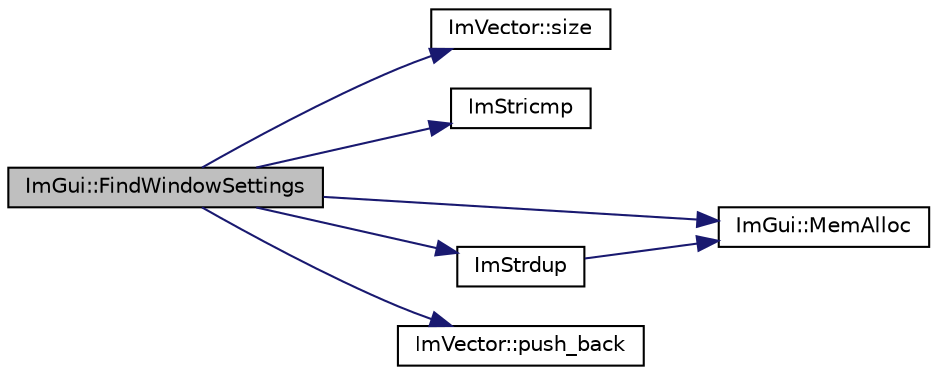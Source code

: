 digraph "ImGui::FindWindowSettings"
{
 // INTERACTIVE_SVG=YES
  edge [fontname="Helvetica",fontsize="10",labelfontname="Helvetica",labelfontsize="10"];
  node [fontname="Helvetica",fontsize="10",shape=record];
  rankdir="LR";
  Node1 [label="ImGui::FindWindowSettings",height=0.2,width=0.4,color="black", fillcolor="grey75", style="filled" fontcolor="black"];
  Node1 -> Node2 [color="midnightblue",fontsize="10",style="solid",fontname="Helvetica"];
  Node2 [label="ImVector::size",height=0.2,width=0.4,color="black", fillcolor="white", style="filled",URL="$class_im_vector.html#aca1e71e6792c7e319fc0df78bf2cbc5f"];
  Node1 -> Node3 [color="midnightblue",fontsize="10",style="solid",fontname="Helvetica"];
  Node3 [label="ImStricmp",height=0.2,width=0.4,color="black", fillcolor="white", style="filled",URL="$imgui_8cpp.html#a3aa31319430a4898ab5ba8fb3faf027d"];
  Node1 -> Node4 [color="midnightblue",fontsize="10",style="solid",fontname="Helvetica"];
  Node4 [label="ImGui::MemAlloc",height=0.2,width=0.4,color="black", fillcolor="white", style="filled",URL="$namespace_im_gui.html#a15efb2cac4a54b35489c5984ba1b661a"];
  Node1 -> Node5 [color="midnightblue",fontsize="10",style="solid",fontname="Helvetica"];
  Node5 [label="ImStrdup",height=0.2,width=0.4,color="black", fillcolor="white", style="filled",URL="$imgui_8cpp.html#aaa875fe75d952335e29bcd06562a78c4"];
  Node5 -> Node4 [color="midnightblue",fontsize="10",style="solid",fontname="Helvetica"];
  Node1 -> Node6 [color="midnightblue",fontsize="10",style="solid",fontname="Helvetica"];
  Node6 [label="ImVector::push_back",height=0.2,width=0.4,color="black", fillcolor="white", style="filled",URL="$class_im_vector.html#a68387993f2a5f5c3b2a7139d9ab778b8"];
}
